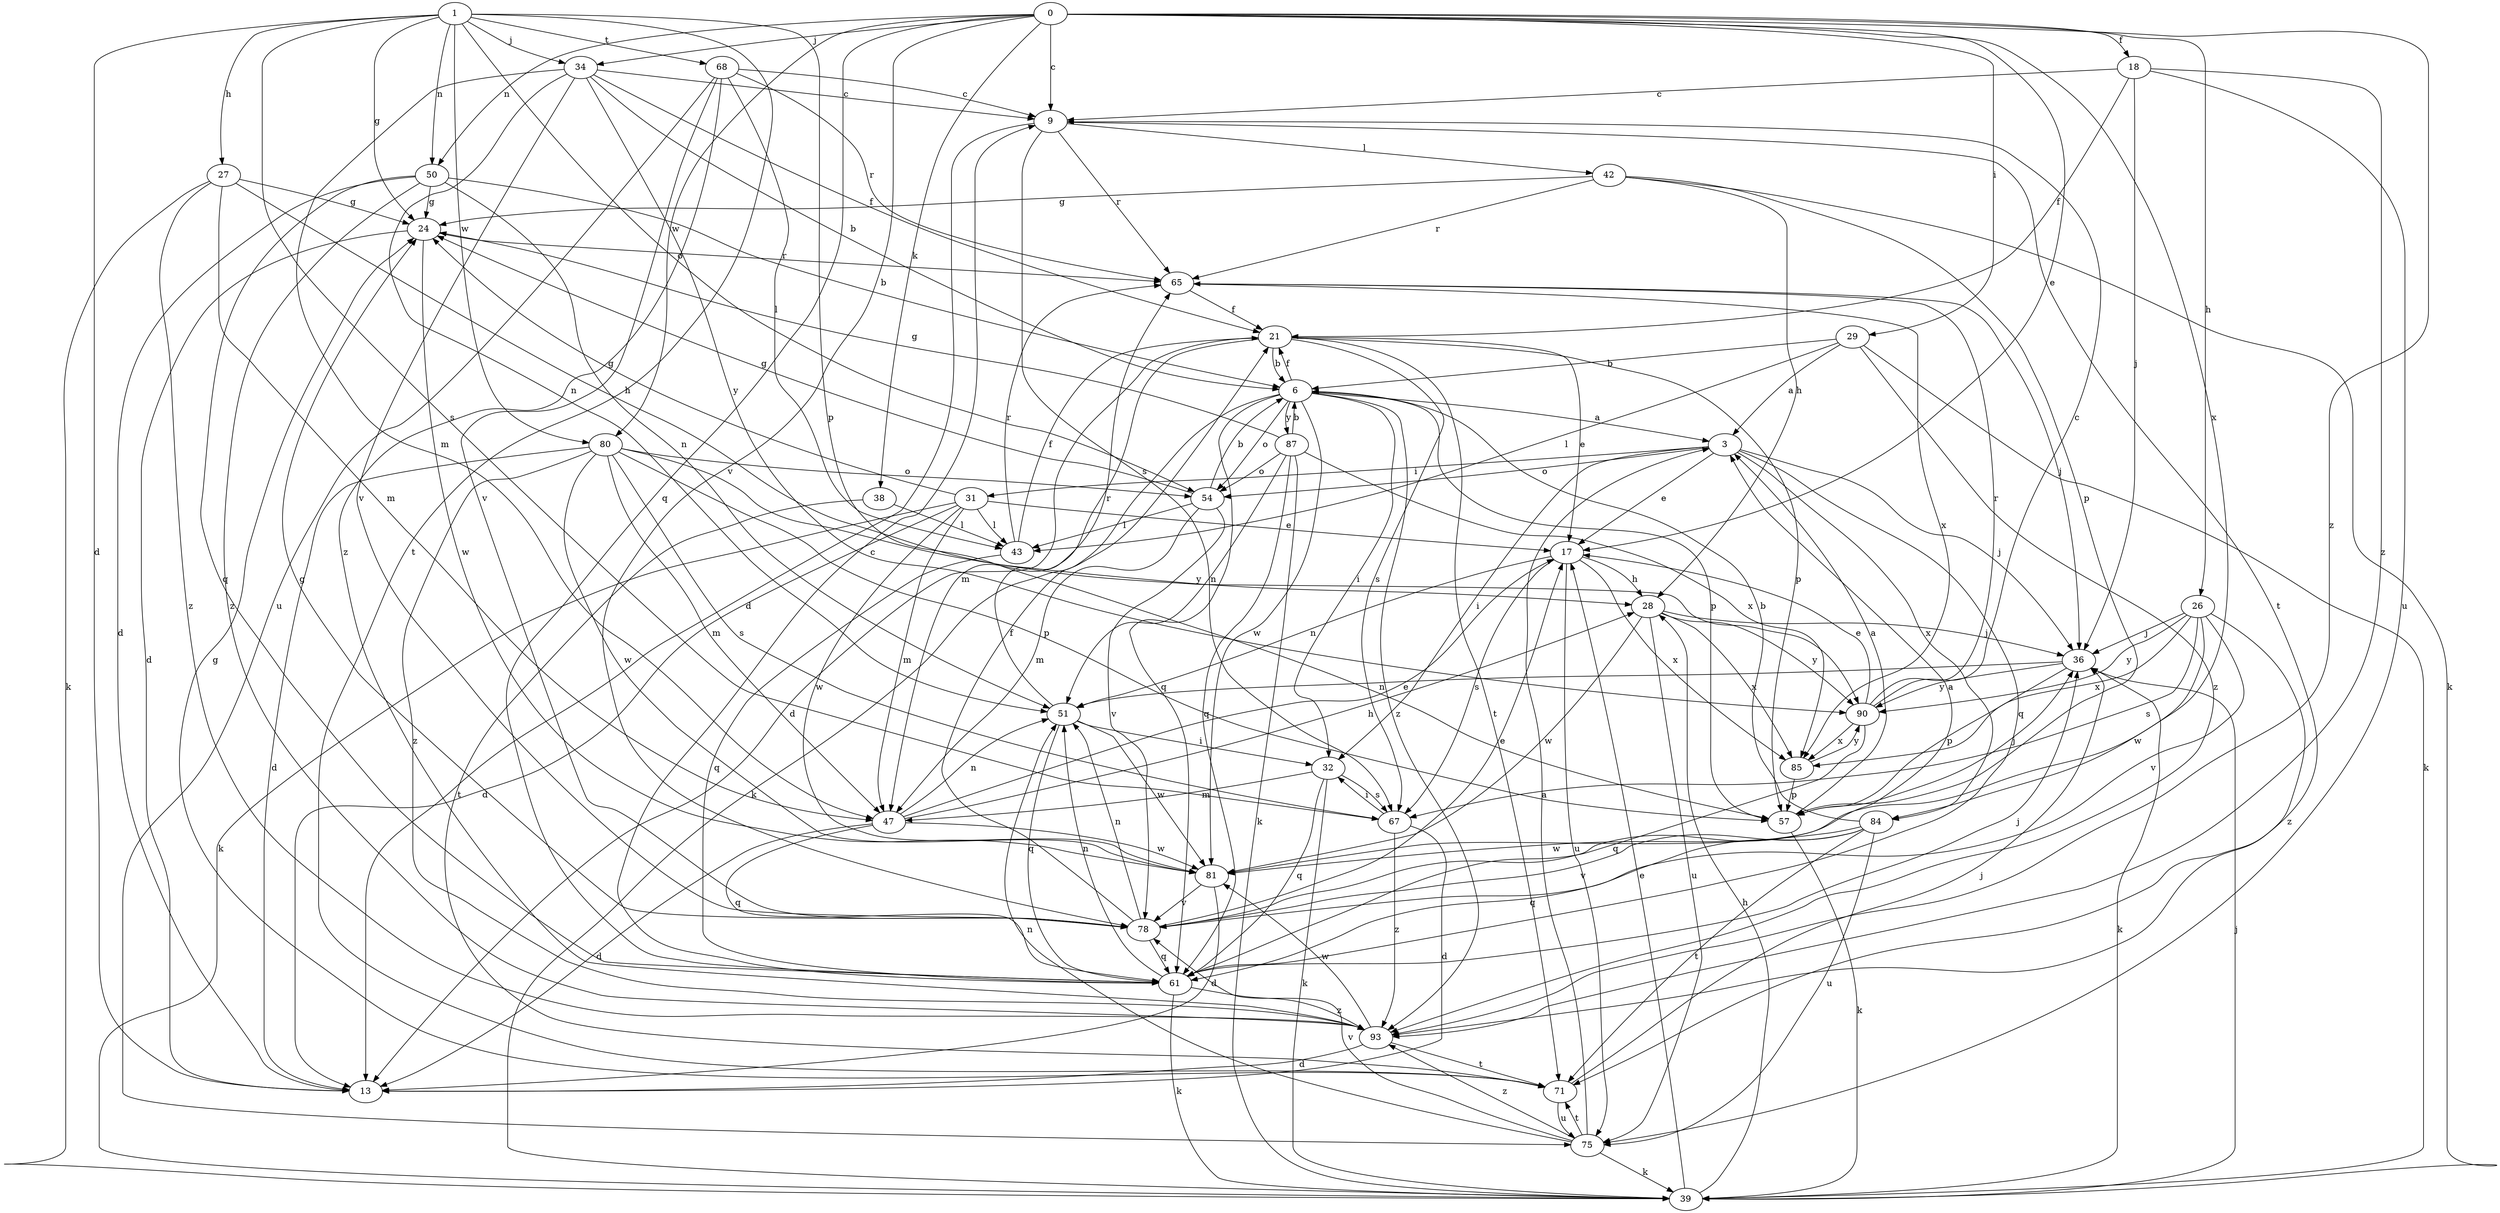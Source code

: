 strict digraph  {
0;
1;
3;
6;
9;
13;
17;
18;
21;
24;
26;
27;
28;
29;
31;
32;
34;
36;
38;
39;
42;
43;
47;
50;
51;
54;
57;
61;
65;
67;
68;
71;
75;
78;
80;
81;
84;
85;
87;
90;
93;
0 -> 9  [label=c];
0 -> 17  [label=e];
0 -> 18  [label=f];
0 -> 26  [label=h];
0 -> 29  [label=i];
0 -> 34  [label=j];
0 -> 38  [label=k];
0 -> 50  [label=n];
0 -> 61  [label=q];
0 -> 78  [label=v];
0 -> 80  [label=w];
0 -> 84  [label=x];
0 -> 93  [label=z];
1 -> 13  [label=d];
1 -> 24  [label=g];
1 -> 27  [label=h];
1 -> 34  [label=j];
1 -> 50  [label=n];
1 -> 54  [label=o];
1 -> 57  [label=p];
1 -> 67  [label=s];
1 -> 68  [label=t];
1 -> 71  [label=t];
1 -> 80  [label=w];
3 -> 17  [label=e];
3 -> 31  [label=i];
3 -> 32  [label=i];
3 -> 36  [label=j];
3 -> 54  [label=o];
3 -> 61  [label=q];
3 -> 84  [label=x];
6 -> 3  [label=a];
6 -> 21  [label=f];
6 -> 32  [label=i];
6 -> 39  [label=k];
6 -> 54  [label=o];
6 -> 57  [label=p];
6 -> 61  [label=q];
6 -> 81  [label=w];
6 -> 87  [label=y];
6 -> 93  [label=z];
9 -> 13  [label=d];
9 -> 42  [label=l];
9 -> 65  [label=r];
9 -> 67  [label=s];
9 -> 71  [label=t];
17 -> 28  [label=h];
17 -> 51  [label=n];
17 -> 67  [label=s];
17 -> 75  [label=u];
17 -> 85  [label=x];
18 -> 9  [label=c];
18 -> 21  [label=f];
18 -> 36  [label=j];
18 -> 75  [label=u];
18 -> 93  [label=z];
21 -> 6  [label=b];
21 -> 13  [label=d];
21 -> 17  [label=e];
21 -> 47  [label=m];
21 -> 57  [label=p];
21 -> 67  [label=s];
21 -> 71  [label=t];
24 -> 13  [label=d];
24 -> 65  [label=r];
24 -> 81  [label=w];
26 -> 36  [label=j];
26 -> 67  [label=s];
26 -> 78  [label=v];
26 -> 81  [label=w];
26 -> 85  [label=x];
26 -> 90  [label=y];
26 -> 93  [label=z];
27 -> 24  [label=g];
27 -> 28  [label=h];
27 -> 39  [label=k];
27 -> 47  [label=m];
27 -> 93  [label=z];
28 -> 36  [label=j];
28 -> 75  [label=u];
28 -> 81  [label=w];
28 -> 85  [label=x];
28 -> 90  [label=y];
29 -> 3  [label=a];
29 -> 6  [label=b];
29 -> 39  [label=k];
29 -> 43  [label=l];
29 -> 93  [label=z];
31 -> 13  [label=d];
31 -> 17  [label=e];
31 -> 24  [label=g];
31 -> 39  [label=k];
31 -> 43  [label=l];
31 -> 47  [label=m];
31 -> 81  [label=w];
32 -> 39  [label=k];
32 -> 47  [label=m];
32 -> 61  [label=q];
32 -> 67  [label=s];
34 -> 6  [label=b];
34 -> 9  [label=c];
34 -> 21  [label=f];
34 -> 47  [label=m];
34 -> 51  [label=n];
34 -> 78  [label=v];
34 -> 90  [label=y];
36 -> 39  [label=k];
36 -> 51  [label=n];
36 -> 57  [label=p];
36 -> 90  [label=y];
38 -> 43  [label=l];
38 -> 71  [label=t];
39 -> 17  [label=e];
39 -> 28  [label=h];
39 -> 36  [label=j];
42 -> 24  [label=g];
42 -> 28  [label=h];
42 -> 39  [label=k];
42 -> 57  [label=p];
42 -> 65  [label=r];
43 -> 21  [label=f];
43 -> 61  [label=q];
43 -> 65  [label=r];
47 -> 13  [label=d];
47 -> 17  [label=e];
47 -> 28  [label=h];
47 -> 51  [label=n];
47 -> 61  [label=q];
47 -> 81  [label=w];
50 -> 6  [label=b];
50 -> 13  [label=d];
50 -> 24  [label=g];
50 -> 51  [label=n];
50 -> 61  [label=q];
50 -> 93  [label=z];
51 -> 32  [label=i];
51 -> 61  [label=q];
51 -> 65  [label=r];
51 -> 81  [label=w];
54 -> 6  [label=b];
54 -> 24  [label=g];
54 -> 43  [label=l];
54 -> 47  [label=m];
54 -> 78  [label=v];
57 -> 3  [label=a];
57 -> 36  [label=j];
57 -> 39  [label=k];
61 -> 9  [label=c];
61 -> 36  [label=j];
61 -> 39  [label=k];
61 -> 51  [label=n];
61 -> 93  [label=z];
65 -> 21  [label=f];
65 -> 36  [label=j];
65 -> 85  [label=x];
67 -> 13  [label=d];
67 -> 32  [label=i];
67 -> 93  [label=z];
68 -> 9  [label=c];
68 -> 43  [label=l];
68 -> 65  [label=r];
68 -> 75  [label=u];
68 -> 78  [label=v];
68 -> 93  [label=z];
71 -> 24  [label=g];
71 -> 36  [label=j];
71 -> 75  [label=u];
75 -> 3  [label=a];
75 -> 39  [label=k];
75 -> 51  [label=n];
75 -> 71  [label=t];
75 -> 78  [label=v];
75 -> 93  [label=z];
78 -> 3  [label=a];
78 -> 17  [label=e];
78 -> 21  [label=f];
78 -> 24  [label=g];
78 -> 51  [label=n];
78 -> 61  [label=q];
80 -> 13  [label=d];
80 -> 47  [label=m];
80 -> 54  [label=o];
80 -> 57  [label=p];
80 -> 67  [label=s];
80 -> 81  [label=w];
80 -> 90  [label=y];
80 -> 93  [label=z];
81 -> 13  [label=d];
81 -> 78  [label=v];
84 -> 6  [label=b];
84 -> 61  [label=q];
84 -> 71  [label=t];
84 -> 75  [label=u];
84 -> 78  [label=v];
84 -> 81  [label=w];
85 -> 57  [label=p];
85 -> 90  [label=y];
87 -> 6  [label=b];
87 -> 24  [label=g];
87 -> 39  [label=k];
87 -> 51  [label=n];
87 -> 54  [label=o];
87 -> 61  [label=q];
87 -> 85  [label=x];
90 -> 9  [label=c];
90 -> 17  [label=e];
90 -> 61  [label=q];
90 -> 65  [label=r];
90 -> 85  [label=x];
93 -> 13  [label=d];
93 -> 71  [label=t];
93 -> 81  [label=w];
}
